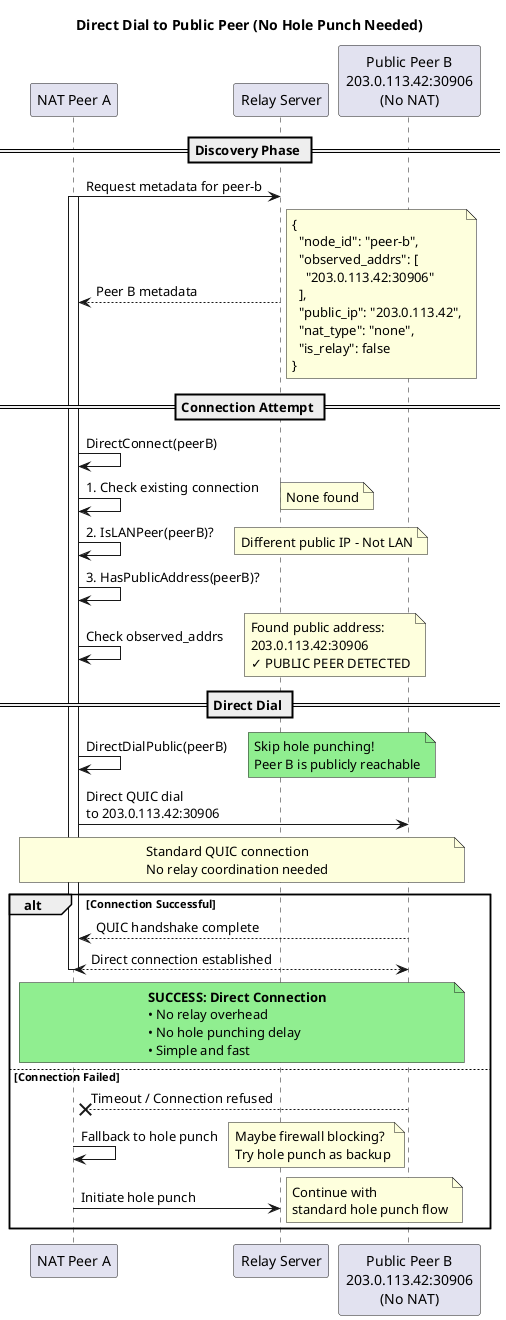 @startuml direct-dial-public-peer
title Direct Dial to Public Peer (No Hole Punch Needed)

participant "NAT Peer A" as PA
participant "Relay Server" as Relay
participant "Public Peer B\n203.0.113.42:30906\n(No NAT)" as PB

== Discovery Phase ==

PA -> Relay: Request metadata for peer-b
activate PA
Relay --> PA: Peer B metadata
note right
{
  "node_id": "peer-b",
  "observed_addrs": [
    "203.0.113.42:30906"
  ],
  "public_ip": "203.0.113.42",
  "nat_type": "none",
  "is_relay": false
}
end note

== Connection Attempt ==

PA -> PA: DirectConnect(peerB)

PA -> PA: 1. Check existing connection
note right: None found

PA -> PA: 2. IsLANPeer(peerB)?
note right: Different public IP - Not LAN

PA -> PA: 3. HasPublicAddress(peerB)?
PA -> PA: Check observed_addrs
note right
Found public address:
203.0.113.42:30906
✓ PUBLIC PEER DETECTED
end note

== Direct Dial ==

PA -> PA: DirectDialPublic(peerB)
note right #lightgreen
Skip hole punching!
Peer B is publicly reachable
end note

PA -> PB: Direct QUIC dial\nto 203.0.113.42:30906
note over PA, PB
Standard QUIC connection
No relay coordination needed
end note

alt Connection Successful

    PB --> PA: QUIC handshake complete
    PA <--> PB: Direct connection established

    deactivate PA

    note over PA, PB #lightgreen
    **SUCCESS: Direct Connection**
    • No relay overhead
    • No hole punching delay
    • Simple and fast
    end note

else Connection Failed

    PB --x PA: Timeout / Connection refused

    PA -> PA: Fallback to hole punch
    note right
    Maybe firewall blocking?
    Try hole punch as backup
    end note

    PA -> Relay: Initiate hole punch
    note right: Continue with\nstandard hole punch flow

end

@enduml
